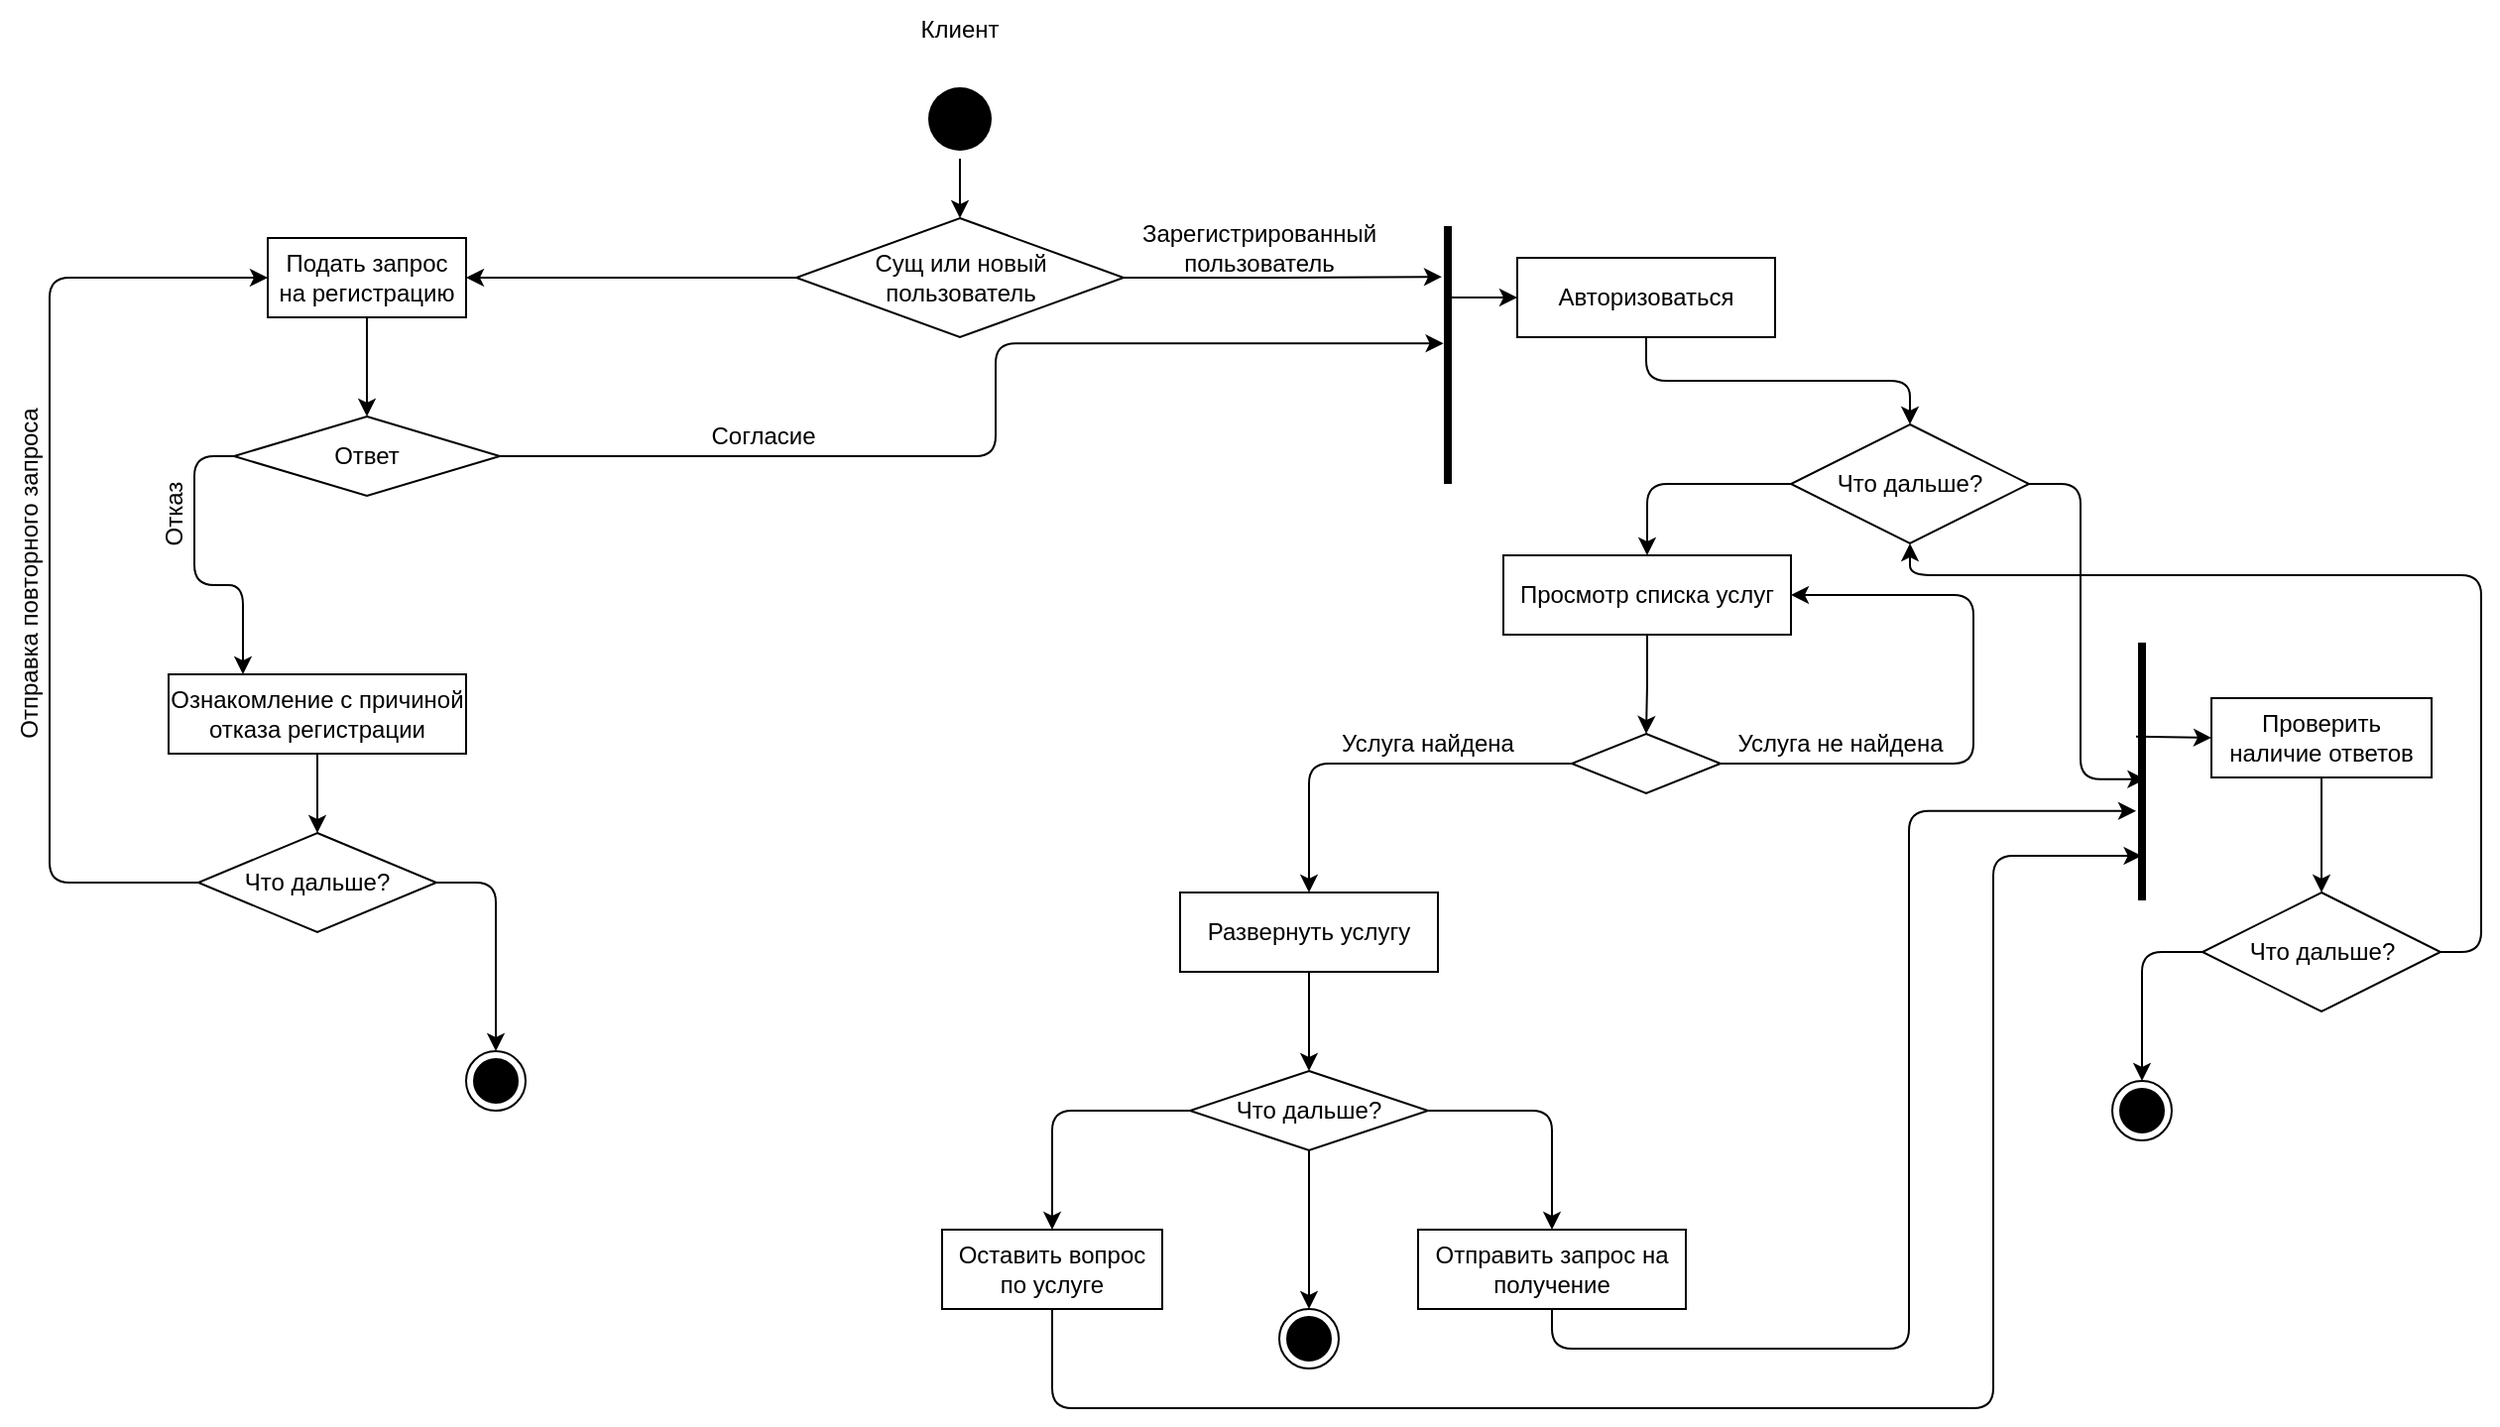 <mxfile version="24.1.0" type="device">
  <diagram name="Страница — 1" id="0c3F5vv0MlWByFiKCvyx">
    <mxGraphModel dx="2497" dy="958" grid="1" gridSize="10" guides="1" tooltips="1" connect="1" arrows="1" fold="1" page="1" pageScale="1" pageWidth="827" pageHeight="1169" math="0" shadow="0">
      <root>
        <mxCell id="0" />
        <mxCell id="1" parent="0" />
        <mxCell id="mTcijaQBYKvf38kC7ch_-11" style="edgeStyle=orthogonalEdgeStyle;rounded=0;orthogonalLoop=1;jettySize=auto;html=1;exitX=0.5;exitY=1;exitDx=0;exitDy=0;" parent="1" source="mTcijaQBYKvf38kC7ch_-1" target="mTcijaQBYKvf38kC7ch_-4" edge="1">
          <mxGeometry relative="1" as="geometry" />
        </mxCell>
        <mxCell id="mTcijaQBYKvf38kC7ch_-1" value="" style="ellipse;html=1;shape=endState;fillColor=#000000;strokeColor=none;" parent="1" vertex="1">
          <mxGeometry x="389" y="160" width="40" height="40" as="geometry" />
        </mxCell>
        <mxCell id="mTcijaQBYKvf38kC7ch_-7" style="edgeStyle=orthogonalEdgeStyle;rounded=0;orthogonalLoop=1;jettySize=auto;html=1;exitX=0;exitY=0.5;exitDx=0;exitDy=0;" parent="1" source="mTcijaQBYKvf38kC7ch_-4" target="mTcijaQBYKvf38kC7ch_-6" edge="1">
          <mxGeometry relative="1" as="geometry" />
        </mxCell>
        <mxCell id="mTcijaQBYKvf38kC7ch_-4" value="Сущ или новый пользователь" style="shape=rhombus;perimeter=rhombusPerimeter;whiteSpace=wrap;html=1;align=center;" parent="1" vertex="1">
          <mxGeometry x="326.5" y="230" width="165" height="60" as="geometry" />
        </mxCell>
        <mxCell id="mTcijaQBYKvf38kC7ch_-32" style="edgeStyle=orthogonalEdgeStyle;rounded=0;orthogonalLoop=1;jettySize=auto;html=1;exitX=0.5;exitY=1;exitDx=0;exitDy=0;entryX=0.5;entryY=0;entryDx=0;entryDy=0;" parent="1" source="mTcijaQBYKvf38kC7ch_-6" target="mTcijaQBYKvf38kC7ch_-14" edge="1">
          <mxGeometry relative="1" as="geometry" />
        </mxCell>
        <mxCell id="mTcijaQBYKvf38kC7ch_-6" value="Подать запрос на регистрацию" style="whiteSpace=wrap;html=1;align=center;" parent="1" vertex="1">
          <mxGeometry x="60" y="240" width="100" height="40" as="geometry" />
        </mxCell>
        <mxCell id="mTcijaQBYKvf38kC7ch_-61" style="edgeStyle=orthogonalEdgeStyle;rounded=1;orthogonalLoop=1;jettySize=auto;html=1;exitX=0.5;exitY=1;exitDx=0;exitDy=0;curved=0;" parent="1" source="mTcijaQBYKvf38kC7ch_-9" target="mTcijaQBYKvf38kC7ch_-60" edge="1">
          <mxGeometry relative="1" as="geometry" />
        </mxCell>
        <mxCell id="mTcijaQBYKvf38kC7ch_-9" value="Авторизоваться" style="whiteSpace=wrap;html=1;align=center;" parent="1" vertex="1">
          <mxGeometry x="690" y="250" width="130" height="40" as="geometry" />
        </mxCell>
        <mxCell id="mTcijaQBYKvf38kC7ch_-13" value="Зарегистрированный пользователь" style="text;html=1;align=center;verticalAlign=middle;whiteSpace=wrap;rounded=0;" parent="1" vertex="1">
          <mxGeometry x="470" y="230" width="180" height="30" as="geometry" />
        </mxCell>
        <mxCell id="mTcijaQBYKvf38kC7ch_-34" style="edgeStyle=orthogonalEdgeStyle;rounded=1;orthogonalLoop=1;jettySize=auto;html=1;exitX=0;exitY=0.5;exitDx=0;exitDy=0;entryX=0.25;entryY=0;entryDx=0;entryDy=0;curved=0;" parent="1" source="mTcijaQBYKvf38kC7ch_-14" target="mTcijaQBYKvf38kC7ch_-33" edge="1">
          <mxGeometry relative="1" as="geometry" />
        </mxCell>
        <mxCell id="mTcijaQBYKvf38kC7ch_-14" value="Ответ" style="shape=rhombus;perimeter=rhombusPerimeter;whiteSpace=wrap;html=1;align=center;" parent="1" vertex="1">
          <mxGeometry x="43" y="330" width="134" height="40" as="geometry" />
        </mxCell>
        <mxCell id="mTcijaQBYKvf38kC7ch_-15" value="" style="line;strokeWidth=4;rotatable=0;dashed=0;labelPosition=right;align=left;verticalAlign=middle;spacingTop=0;spacingLeft=6;points=[];portConstraint=eastwest;direction=south;" parent="1" vertex="1">
          <mxGeometry x="650" y="234" width="10" height="130" as="geometry" />
        </mxCell>
        <mxCell id="mTcijaQBYKvf38kC7ch_-20" style="edgeStyle=orthogonalEdgeStyle;rounded=1;orthogonalLoop=1;jettySize=auto;html=1;exitX=1;exitY=0.5;exitDx=0;exitDy=0;entryX=0.455;entryY=0.72;entryDx=0;entryDy=0;entryPerimeter=0;curved=0;" parent="1" source="mTcijaQBYKvf38kC7ch_-14" target="mTcijaQBYKvf38kC7ch_-15" edge="1">
          <mxGeometry relative="1" as="geometry">
            <Array as="points">
              <mxPoint x="427" y="350" />
              <mxPoint x="427" y="293" />
            </Array>
          </mxGeometry>
        </mxCell>
        <mxCell id="mTcijaQBYKvf38kC7ch_-22" style="edgeStyle=orthogonalEdgeStyle;rounded=0;orthogonalLoop=1;jettySize=auto;html=1;exitX=1;exitY=0.5;exitDx=0;exitDy=0;entryX=0.197;entryY=0.8;entryDx=0;entryDy=0;entryPerimeter=0;" parent="1" source="mTcijaQBYKvf38kC7ch_-4" target="mTcijaQBYKvf38kC7ch_-15" edge="1">
          <mxGeometry relative="1" as="geometry" />
        </mxCell>
        <mxCell id="mTcijaQBYKvf38kC7ch_-23" style="edgeStyle=orthogonalEdgeStyle;rounded=0;orthogonalLoop=1;jettySize=auto;html=1;exitX=1;exitY=0.5;exitDx=0;exitDy=0;" parent="1" edge="1">
          <mxGeometry relative="1" as="geometry">
            <mxPoint x="655" y="270" as="sourcePoint" />
            <mxPoint x="690" y="270" as="targetPoint" />
          </mxGeometry>
        </mxCell>
        <mxCell id="mTcijaQBYKvf38kC7ch_-41" style="edgeStyle=orthogonalEdgeStyle;rounded=0;orthogonalLoop=1;jettySize=auto;html=1;exitX=0.5;exitY=1;exitDx=0;exitDy=0;entryX=0.5;entryY=0;entryDx=0;entryDy=0;" parent="1" source="mTcijaQBYKvf38kC7ch_-24" target="mTcijaQBYKvf38kC7ch_-40" edge="1">
          <mxGeometry relative="1" as="geometry" />
        </mxCell>
        <mxCell id="mTcijaQBYKvf38kC7ch_-24" value="Просмотр списка услуг" style="whiteSpace=wrap;html=1;align=center;" parent="1" vertex="1">
          <mxGeometry x="683" y="400" width="145" height="40" as="geometry" />
        </mxCell>
        <mxCell id="mTcijaQBYKvf38kC7ch_-31" value="Согласие" style="text;html=1;align=center;verticalAlign=middle;whiteSpace=wrap;rounded=0;" parent="1" vertex="1">
          <mxGeometry x="280" y="325" width="60" height="30" as="geometry" />
        </mxCell>
        <mxCell id="k0_CFrGwtuwRrdzMCQq7-3" style="edgeStyle=orthogonalEdgeStyle;rounded=0;orthogonalLoop=1;jettySize=auto;html=1;exitX=0.5;exitY=1;exitDx=0;exitDy=0;entryX=0.5;entryY=0;entryDx=0;entryDy=0;" edge="1" parent="1" source="mTcijaQBYKvf38kC7ch_-33" target="k0_CFrGwtuwRrdzMCQq7-1">
          <mxGeometry relative="1" as="geometry" />
        </mxCell>
        <mxCell id="mTcijaQBYKvf38kC7ch_-33" value="Ознакомление с причиной отказа регистрации" style="rounded=0;whiteSpace=wrap;html=1;" parent="1" vertex="1">
          <mxGeometry x="10" y="460" width="150" height="40" as="geometry" />
        </mxCell>
        <mxCell id="mTcijaQBYKvf38kC7ch_-36" value="Отказ" style="text;html=1;align=center;verticalAlign=middle;whiteSpace=wrap;rounded=0;rotation=-90;" parent="1" vertex="1">
          <mxGeometry x="-17" y="364" width="60" height="30" as="geometry" />
        </mxCell>
        <mxCell id="mTcijaQBYKvf38kC7ch_-37" value="Клиент" style="text;html=1;align=center;verticalAlign=middle;whiteSpace=wrap;rounded=0;" parent="1" vertex="1">
          <mxGeometry x="379" y="120" width="60" height="30" as="geometry" />
        </mxCell>
        <mxCell id="mTcijaQBYKvf38kC7ch_-38" value="" style="ellipse;html=1;shape=endState;fillColor=#000000;strokeColor=#000000;" parent="1" vertex="1">
          <mxGeometry x="160" y="650" width="30" height="30" as="geometry" />
        </mxCell>
        <mxCell id="mTcijaQBYKvf38kC7ch_-42" style="edgeStyle=orthogonalEdgeStyle;rounded=1;orthogonalLoop=1;jettySize=auto;html=1;exitX=1;exitY=0.5;exitDx=0;exitDy=0;entryX=1;entryY=0.5;entryDx=0;entryDy=0;curved=0;" parent="1" source="mTcijaQBYKvf38kC7ch_-40" target="mTcijaQBYKvf38kC7ch_-24" edge="1">
          <mxGeometry relative="1" as="geometry">
            <Array as="points">
              <mxPoint x="920" y="505" />
              <mxPoint x="920" y="420" />
            </Array>
          </mxGeometry>
        </mxCell>
        <mxCell id="mTcijaQBYKvf38kC7ch_-50" style="edgeStyle=orthogonalEdgeStyle;rounded=1;orthogonalLoop=1;jettySize=auto;html=1;exitX=0;exitY=0.5;exitDx=0;exitDy=0;entryX=0.5;entryY=0;entryDx=0;entryDy=0;curved=0;" parent="1" source="mTcijaQBYKvf38kC7ch_-40" target="mTcijaQBYKvf38kC7ch_-49" edge="1">
          <mxGeometry relative="1" as="geometry" />
        </mxCell>
        <mxCell id="mTcijaQBYKvf38kC7ch_-40" value="" style="shape=rhombus;perimeter=rhombusPerimeter;whiteSpace=wrap;html=1;align=center;" parent="1" vertex="1">
          <mxGeometry x="717.5" y="490" width="75" height="30" as="geometry" />
        </mxCell>
        <mxCell id="mTcijaQBYKvf38kC7ch_-47" value="" style="text;strokeColor=none;fillColor=none;align=left;verticalAlign=middle;spacingTop=-1;spacingLeft=4;spacingRight=4;rotatable=0;labelPosition=right;points=[];portConstraint=eastwest;" parent="1" vertex="1">
          <mxGeometry x="640" y="430" width="20" height="14" as="geometry" />
        </mxCell>
        <mxCell id="mTcijaQBYKvf38kC7ch_-48" value="Услуга не найдена" style="text;html=1;align=center;verticalAlign=middle;whiteSpace=wrap;rounded=0;" parent="1" vertex="1">
          <mxGeometry x="792.5" y="480" width="120" height="30" as="geometry" />
        </mxCell>
        <mxCell id="mTcijaQBYKvf38kC7ch_-53" style="edgeStyle=orthogonalEdgeStyle;rounded=0;orthogonalLoop=1;jettySize=auto;html=1;exitX=0.5;exitY=1;exitDx=0;exitDy=0;entryX=0.5;entryY=0;entryDx=0;entryDy=0;" parent="1" source="mTcijaQBYKvf38kC7ch_-49" target="mTcijaQBYKvf38kC7ch_-52" edge="1">
          <mxGeometry relative="1" as="geometry" />
        </mxCell>
        <mxCell id="mTcijaQBYKvf38kC7ch_-49" value="Развернуть услугу" style="whiteSpace=wrap;html=1;align=center;" parent="1" vertex="1">
          <mxGeometry x="520" y="570" width="130" height="40" as="geometry" />
        </mxCell>
        <mxCell id="mTcijaQBYKvf38kC7ch_-51" value="Услуга найдена" style="text;html=1;align=center;verticalAlign=middle;whiteSpace=wrap;rounded=0;" parent="1" vertex="1">
          <mxGeometry x="600" y="480" width="90" height="30" as="geometry" />
        </mxCell>
        <mxCell id="mTcijaQBYKvf38kC7ch_-56" style="edgeStyle=orthogonalEdgeStyle;rounded=1;orthogonalLoop=1;jettySize=auto;html=1;exitX=0;exitY=0.5;exitDx=0;exitDy=0;entryX=0.5;entryY=0;entryDx=0;entryDy=0;curved=0;" parent="1" source="mTcijaQBYKvf38kC7ch_-52" target="mTcijaQBYKvf38kC7ch_-55" edge="1">
          <mxGeometry relative="1" as="geometry" />
        </mxCell>
        <mxCell id="mTcijaQBYKvf38kC7ch_-58" style="edgeStyle=orthogonalEdgeStyle;rounded=1;orthogonalLoop=1;jettySize=auto;html=1;exitX=1;exitY=0.5;exitDx=0;exitDy=0;entryX=0.5;entryY=0;entryDx=0;entryDy=0;curved=0;" parent="1" source="mTcijaQBYKvf38kC7ch_-52" target="mTcijaQBYKvf38kC7ch_-57" edge="1">
          <mxGeometry relative="1" as="geometry" />
        </mxCell>
        <mxCell id="mTcijaQBYKvf38kC7ch_-79" style="edgeStyle=orthogonalEdgeStyle;rounded=0;orthogonalLoop=1;jettySize=auto;html=1;exitX=0.5;exitY=1;exitDx=0;exitDy=0;entryX=0.5;entryY=0;entryDx=0;entryDy=0;" parent="1" source="mTcijaQBYKvf38kC7ch_-52" target="mTcijaQBYKvf38kC7ch_-80" edge="1">
          <mxGeometry relative="1" as="geometry">
            <mxPoint x="584.588" y="770" as="targetPoint" />
          </mxGeometry>
        </mxCell>
        <mxCell id="mTcijaQBYKvf38kC7ch_-52" value="Что дальше?" style="shape=rhombus;perimeter=rhombusPerimeter;whiteSpace=wrap;html=1;align=center;" parent="1" vertex="1">
          <mxGeometry x="525" y="660" width="120" height="40" as="geometry" />
        </mxCell>
        <mxCell id="mTcijaQBYKvf38kC7ch_-55" value="Оставить вопрос по услуге" style="whiteSpace=wrap;html=1;align=center;" parent="1" vertex="1">
          <mxGeometry x="400" y="740" width="111" height="40" as="geometry" />
        </mxCell>
        <mxCell id="mTcijaQBYKvf38kC7ch_-57" value="Отправить запрос на получение" style="whiteSpace=wrap;html=1;align=center;" parent="1" vertex="1">
          <mxGeometry x="640" y="740" width="135" height="40" as="geometry" />
        </mxCell>
        <mxCell id="mTcijaQBYKvf38kC7ch_-77" style="edgeStyle=orthogonalEdgeStyle;rounded=0;orthogonalLoop=1;jettySize=auto;html=1;exitX=0.5;exitY=1;exitDx=0;exitDy=0;" parent="1" source="mTcijaQBYKvf38kC7ch_-59" target="mTcijaQBYKvf38kC7ch_-73" edge="1">
          <mxGeometry relative="1" as="geometry" />
        </mxCell>
        <mxCell id="mTcijaQBYKvf38kC7ch_-59" value="Проверить наличие ответов" style="whiteSpace=wrap;html=1;align=center;" parent="1" vertex="1">
          <mxGeometry x="1040" y="472" width="111" height="40" as="geometry" />
        </mxCell>
        <mxCell id="mTcijaQBYKvf38kC7ch_-62" style="edgeStyle=orthogonalEdgeStyle;rounded=1;orthogonalLoop=1;jettySize=auto;html=1;exitX=0;exitY=0.5;exitDx=0;exitDy=0;entryX=0.5;entryY=0;entryDx=0;entryDy=0;curved=0;" parent="1" source="mTcijaQBYKvf38kC7ch_-60" target="mTcijaQBYKvf38kC7ch_-24" edge="1">
          <mxGeometry relative="1" as="geometry" />
        </mxCell>
        <mxCell id="mTcijaQBYKvf38kC7ch_-60" value="Что дальше?" style="shape=rhombus;perimeter=rhombusPerimeter;whiteSpace=wrap;html=1;align=center;" parent="1" vertex="1">
          <mxGeometry x="828" y="334" width="120" height="60" as="geometry" />
        </mxCell>
        <mxCell id="mTcijaQBYKvf38kC7ch_-65" value="" style="line;strokeWidth=4;rotatable=0;dashed=0;labelPosition=right;align=left;verticalAlign=middle;spacingTop=0;spacingLeft=6;points=[];portConstraint=eastwest;direction=south;" parent="1" vertex="1">
          <mxGeometry x="1000" y="444" width="10" height="130" as="geometry" />
        </mxCell>
        <mxCell id="mTcijaQBYKvf38kC7ch_-66" style="edgeStyle=orthogonalEdgeStyle;rounded=1;orthogonalLoop=1;jettySize=auto;html=1;exitX=0.5;exitY=1;exitDx=0;exitDy=0;entryX=0.653;entryY=0.8;entryDx=0;entryDy=0;entryPerimeter=0;curved=0;" parent="1" source="mTcijaQBYKvf38kC7ch_-57" target="mTcijaQBYKvf38kC7ch_-65" edge="1">
          <mxGeometry relative="1" as="geometry" />
        </mxCell>
        <mxCell id="mTcijaQBYKvf38kC7ch_-67" style="edgeStyle=orthogonalEdgeStyle;rounded=1;orthogonalLoop=1;jettySize=auto;html=1;exitX=0.5;exitY=1;exitDx=0;exitDy=0;entryX=0.827;entryY=0.518;entryDx=0;entryDy=0;entryPerimeter=0;curved=0;" parent="1" source="mTcijaQBYKvf38kC7ch_-55" target="mTcijaQBYKvf38kC7ch_-65" edge="1">
          <mxGeometry relative="1" as="geometry">
            <Array as="points">
              <mxPoint x="456" y="830" />
              <mxPoint x="930" y="830" />
              <mxPoint x="930" y="552" />
            </Array>
          </mxGeometry>
        </mxCell>
        <mxCell id="mTcijaQBYKvf38kC7ch_-68" style="edgeStyle=orthogonalEdgeStyle;rounded=1;orthogonalLoop=1;jettySize=auto;html=1;exitX=1;exitY=0.5;exitDx=0;exitDy=0;entryX=0.53;entryY=0.329;entryDx=0;entryDy=0;entryPerimeter=0;curved=0;" parent="1" source="mTcijaQBYKvf38kC7ch_-60" target="mTcijaQBYKvf38kC7ch_-65" edge="1">
          <mxGeometry relative="1" as="geometry" />
        </mxCell>
        <mxCell id="mTcijaQBYKvf38kC7ch_-69" value="" style="endArrow=classic;html=1;rounded=0;exitX=0.364;exitY=0.8;exitDx=0;exitDy=0;exitPerimeter=0;entryX=0;entryY=0.5;entryDx=0;entryDy=0;" parent="1" source="mTcijaQBYKvf38kC7ch_-65" target="mTcijaQBYKvf38kC7ch_-59" edge="1">
          <mxGeometry width="50" height="50" relative="1" as="geometry">
            <mxPoint x="1010" y="540" as="sourcePoint" />
            <mxPoint x="1060" y="490" as="targetPoint" />
          </mxGeometry>
        </mxCell>
        <mxCell id="mTcijaQBYKvf38kC7ch_-75" style="edgeStyle=orthogonalEdgeStyle;rounded=0;orthogonalLoop=1;jettySize=auto;html=1;exitX=0;exitY=0.5;exitDx=0;exitDy=0;entryX=0.5;entryY=0;entryDx=0;entryDy=0;strokeColor=none;" parent="1" source="mTcijaQBYKvf38kC7ch_-73" target="mTcijaQBYKvf38kC7ch_-74" edge="1">
          <mxGeometry relative="1" as="geometry" />
        </mxCell>
        <mxCell id="mTcijaQBYKvf38kC7ch_-76" style="edgeStyle=orthogonalEdgeStyle;rounded=1;orthogonalLoop=1;jettySize=auto;html=1;exitX=0;exitY=0.5;exitDx=0;exitDy=0;entryX=0.5;entryY=0;entryDx=0;entryDy=0;curved=0;" parent="1" source="mTcijaQBYKvf38kC7ch_-73" target="mTcijaQBYKvf38kC7ch_-74" edge="1">
          <mxGeometry relative="1" as="geometry" />
        </mxCell>
        <mxCell id="mTcijaQBYKvf38kC7ch_-78" style="edgeStyle=orthogonalEdgeStyle;rounded=1;orthogonalLoop=1;jettySize=auto;html=1;exitX=1;exitY=0.5;exitDx=0;exitDy=0;entryX=0.5;entryY=1;entryDx=0;entryDy=0;curved=0;" parent="1" source="mTcijaQBYKvf38kC7ch_-73" target="mTcijaQBYKvf38kC7ch_-60" edge="1">
          <mxGeometry relative="1" as="geometry">
            <Array as="points">
              <mxPoint x="1176" y="600" />
              <mxPoint x="1176" y="410" />
              <mxPoint x="888" y="410" />
            </Array>
          </mxGeometry>
        </mxCell>
        <mxCell id="mTcijaQBYKvf38kC7ch_-73" value="Что дальше?" style="shape=rhombus;perimeter=rhombusPerimeter;whiteSpace=wrap;html=1;align=center;" parent="1" vertex="1">
          <mxGeometry x="1035.5" y="570" width="120" height="60" as="geometry" />
        </mxCell>
        <mxCell id="mTcijaQBYKvf38kC7ch_-74" value="" style="ellipse;html=1;shape=endState;fillColor=#000000;strokeColor=#000000;" parent="1" vertex="1">
          <mxGeometry x="990" y="665" width="30" height="30" as="geometry" />
        </mxCell>
        <mxCell id="mTcijaQBYKvf38kC7ch_-80" value="" style="ellipse;html=1;shape=endState;fillColor=#000000;strokeColor=#000000;" parent="1" vertex="1">
          <mxGeometry x="570" y="780" width="30" height="30" as="geometry" />
        </mxCell>
        <mxCell id="k0_CFrGwtuwRrdzMCQq7-5" style="edgeStyle=orthogonalEdgeStyle;rounded=1;orthogonalLoop=1;jettySize=auto;html=1;exitX=1;exitY=0.5;exitDx=0;exitDy=0;entryX=0.5;entryY=0;entryDx=0;entryDy=0;curved=0;" edge="1" parent="1" source="k0_CFrGwtuwRrdzMCQq7-1" target="mTcijaQBYKvf38kC7ch_-38">
          <mxGeometry relative="1" as="geometry" />
        </mxCell>
        <mxCell id="k0_CFrGwtuwRrdzMCQq7-6" style="edgeStyle=orthogonalEdgeStyle;rounded=1;orthogonalLoop=1;jettySize=auto;html=1;exitX=0;exitY=0.5;exitDx=0;exitDy=0;entryX=0;entryY=0.5;entryDx=0;entryDy=0;curved=0;" edge="1" parent="1" source="k0_CFrGwtuwRrdzMCQq7-1" target="mTcijaQBYKvf38kC7ch_-6">
          <mxGeometry relative="1" as="geometry">
            <Array as="points">
              <mxPoint x="-50" y="565" />
              <mxPoint x="-50" y="260" />
            </Array>
          </mxGeometry>
        </mxCell>
        <mxCell id="k0_CFrGwtuwRrdzMCQq7-1" value="Что дальше?" style="shape=rhombus;perimeter=rhombusPerimeter;whiteSpace=wrap;html=1;align=center;" vertex="1" parent="1">
          <mxGeometry x="25" y="540" width="120" height="50" as="geometry" />
        </mxCell>
        <mxCell id="k0_CFrGwtuwRrdzMCQq7-7" value="Отправка повторного запроса" style="text;html=1;align=center;verticalAlign=middle;whiteSpace=wrap;rounded=0;rotation=-90;" vertex="1" parent="1">
          <mxGeometry x="-160" y="394" width="200" height="30" as="geometry" />
        </mxCell>
      </root>
    </mxGraphModel>
  </diagram>
</mxfile>
